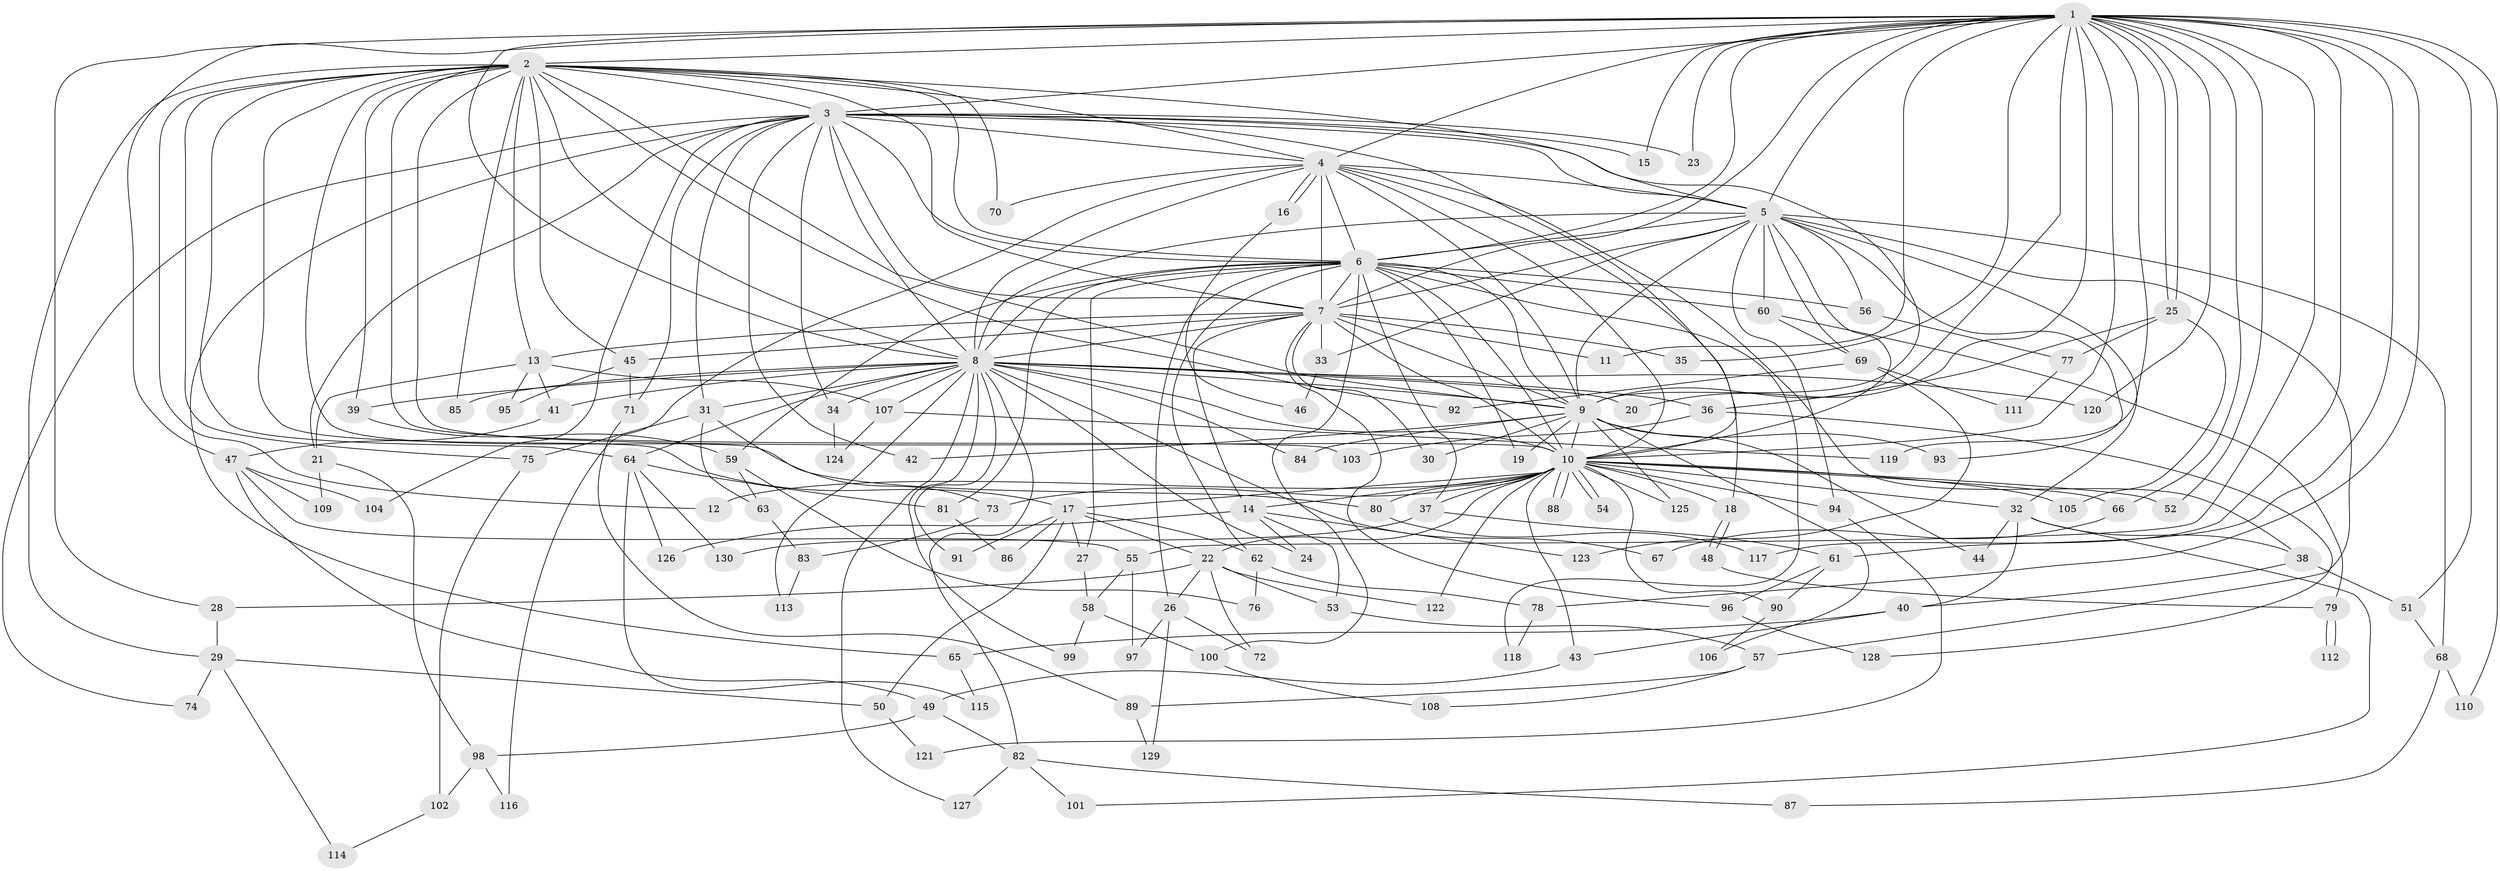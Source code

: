 // coarse degree distribution, {2: 0.15, 23: 0.0125, 19: 0.0125, 16: 0.025, 3: 0.3375, 6: 0.0625, 7: 0.025, 13: 0.025, 4: 0.2125, 5: 0.0375, 20: 0.0125, 8: 0.0125, 17: 0.0125, 1: 0.0375, 24: 0.0125, 26: 0.0125}
// Generated by graph-tools (version 1.1) at 2025/36/03/04/25 23:36:19]
// undirected, 130 vertices, 285 edges
graph export_dot {
  node [color=gray90,style=filled];
  1;
  2;
  3;
  4;
  5;
  6;
  7;
  8;
  9;
  10;
  11;
  12;
  13;
  14;
  15;
  16;
  17;
  18;
  19;
  20;
  21;
  22;
  23;
  24;
  25;
  26;
  27;
  28;
  29;
  30;
  31;
  32;
  33;
  34;
  35;
  36;
  37;
  38;
  39;
  40;
  41;
  42;
  43;
  44;
  45;
  46;
  47;
  48;
  49;
  50;
  51;
  52;
  53;
  54;
  55;
  56;
  57;
  58;
  59;
  60;
  61;
  62;
  63;
  64;
  65;
  66;
  67;
  68;
  69;
  70;
  71;
  72;
  73;
  74;
  75;
  76;
  77;
  78;
  79;
  80;
  81;
  82;
  83;
  84;
  85;
  86;
  87;
  88;
  89;
  90;
  91;
  92;
  93;
  94;
  95;
  96;
  97;
  98;
  99;
  100;
  101;
  102;
  103;
  104;
  105;
  106;
  107;
  108;
  109;
  110;
  111;
  112;
  113;
  114;
  115;
  116;
  117;
  118;
  119;
  120;
  121;
  122;
  123;
  124;
  125;
  126;
  127;
  128;
  129;
  130;
  1 -- 2;
  1 -- 3;
  1 -- 4;
  1 -- 5;
  1 -- 6;
  1 -- 7;
  1 -- 8;
  1 -- 9;
  1 -- 10;
  1 -- 11;
  1 -- 15;
  1 -- 20;
  1 -- 23;
  1 -- 25;
  1 -- 25;
  1 -- 28;
  1 -- 35;
  1 -- 47;
  1 -- 51;
  1 -- 52;
  1 -- 55;
  1 -- 61;
  1 -- 66;
  1 -- 78;
  1 -- 110;
  1 -- 117;
  1 -- 119;
  1 -- 120;
  2 -- 3;
  2 -- 4;
  2 -- 5;
  2 -- 6;
  2 -- 7;
  2 -- 8;
  2 -- 9;
  2 -- 10;
  2 -- 12;
  2 -- 13;
  2 -- 17;
  2 -- 29;
  2 -- 39;
  2 -- 45;
  2 -- 64;
  2 -- 70;
  2 -- 75;
  2 -- 80;
  2 -- 85;
  2 -- 92;
  2 -- 103;
  3 -- 4;
  3 -- 5;
  3 -- 6;
  3 -- 7;
  3 -- 8;
  3 -- 9;
  3 -- 10;
  3 -- 15;
  3 -- 21;
  3 -- 23;
  3 -- 31;
  3 -- 34;
  3 -- 42;
  3 -- 65;
  3 -- 71;
  3 -- 74;
  3 -- 104;
  4 -- 5;
  4 -- 6;
  4 -- 7;
  4 -- 8;
  4 -- 9;
  4 -- 10;
  4 -- 16;
  4 -- 16;
  4 -- 18;
  4 -- 38;
  4 -- 70;
  4 -- 116;
  5 -- 6;
  5 -- 7;
  5 -- 8;
  5 -- 9;
  5 -- 10;
  5 -- 32;
  5 -- 33;
  5 -- 56;
  5 -- 57;
  5 -- 60;
  5 -- 68;
  5 -- 69;
  5 -- 93;
  5 -- 94;
  6 -- 7;
  6 -- 8;
  6 -- 9;
  6 -- 10;
  6 -- 19;
  6 -- 26;
  6 -- 27;
  6 -- 37;
  6 -- 56;
  6 -- 59;
  6 -- 60;
  6 -- 62;
  6 -- 81;
  6 -- 100;
  6 -- 118;
  7 -- 8;
  7 -- 9;
  7 -- 10;
  7 -- 11;
  7 -- 13;
  7 -- 14;
  7 -- 30;
  7 -- 33;
  7 -- 35;
  7 -- 45;
  7 -- 96;
  8 -- 9;
  8 -- 10;
  8 -- 20;
  8 -- 24;
  8 -- 31;
  8 -- 34;
  8 -- 36;
  8 -- 39;
  8 -- 41;
  8 -- 64;
  8 -- 67;
  8 -- 82;
  8 -- 84;
  8 -- 85;
  8 -- 91;
  8 -- 99;
  8 -- 107;
  8 -- 113;
  8 -- 120;
  8 -- 127;
  9 -- 10;
  9 -- 19;
  9 -- 30;
  9 -- 42;
  9 -- 44;
  9 -- 84;
  9 -- 93;
  9 -- 106;
  9 -- 125;
  10 -- 12;
  10 -- 14;
  10 -- 17;
  10 -- 18;
  10 -- 22;
  10 -- 32;
  10 -- 37;
  10 -- 43;
  10 -- 52;
  10 -- 54;
  10 -- 54;
  10 -- 66;
  10 -- 73;
  10 -- 80;
  10 -- 88;
  10 -- 88;
  10 -- 90;
  10 -- 94;
  10 -- 105;
  10 -- 122;
  10 -- 125;
  13 -- 21;
  13 -- 41;
  13 -- 95;
  13 -- 107;
  14 -- 24;
  14 -- 53;
  14 -- 123;
  14 -- 126;
  16 -- 46;
  17 -- 22;
  17 -- 27;
  17 -- 50;
  17 -- 62;
  17 -- 86;
  17 -- 91;
  18 -- 48;
  18 -- 48;
  21 -- 98;
  21 -- 109;
  22 -- 26;
  22 -- 28;
  22 -- 53;
  22 -- 72;
  22 -- 122;
  25 -- 36;
  25 -- 77;
  25 -- 105;
  26 -- 72;
  26 -- 97;
  26 -- 129;
  27 -- 58;
  28 -- 29;
  29 -- 50;
  29 -- 74;
  29 -- 114;
  31 -- 63;
  31 -- 73;
  31 -- 75;
  32 -- 38;
  32 -- 40;
  32 -- 44;
  32 -- 101;
  33 -- 46;
  34 -- 124;
  36 -- 103;
  36 -- 128;
  37 -- 61;
  37 -- 130;
  38 -- 40;
  38 -- 51;
  39 -- 59;
  40 -- 43;
  40 -- 65;
  41 -- 47;
  43 -- 49;
  45 -- 71;
  45 -- 95;
  47 -- 49;
  47 -- 55;
  47 -- 104;
  47 -- 109;
  48 -- 79;
  49 -- 82;
  49 -- 98;
  50 -- 121;
  51 -- 68;
  53 -- 57;
  55 -- 58;
  55 -- 97;
  56 -- 77;
  57 -- 89;
  57 -- 108;
  58 -- 99;
  58 -- 100;
  59 -- 63;
  59 -- 76;
  60 -- 69;
  60 -- 79;
  61 -- 90;
  61 -- 96;
  62 -- 76;
  62 -- 78;
  63 -- 83;
  64 -- 81;
  64 -- 115;
  64 -- 126;
  64 -- 130;
  65 -- 115;
  66 -- 67;
  68 -- 87;
  68 -- 110;
  69 -- 92;
  69 -- 111;
  69 -- 123;
  71 -- 89;
  73 -- 83;
  75 -- 102;
  77 -- 111;
  78 -- 118;
  79 -- 112;
  79 -- 112;
  80 -- 117;
  81 -- 86;
  82 -- 87;
  82 -- 101;
  82 -- 127;
  83 -- 113;
  89 -- 129;
  90 -- 106;
  94 -- 121;
  96 -- 128;
  98 -- 102;
  98 -- 116;
  100 -- 108;
  102 -- 114;
  107 -- 119;
  107 -- 124;
}
